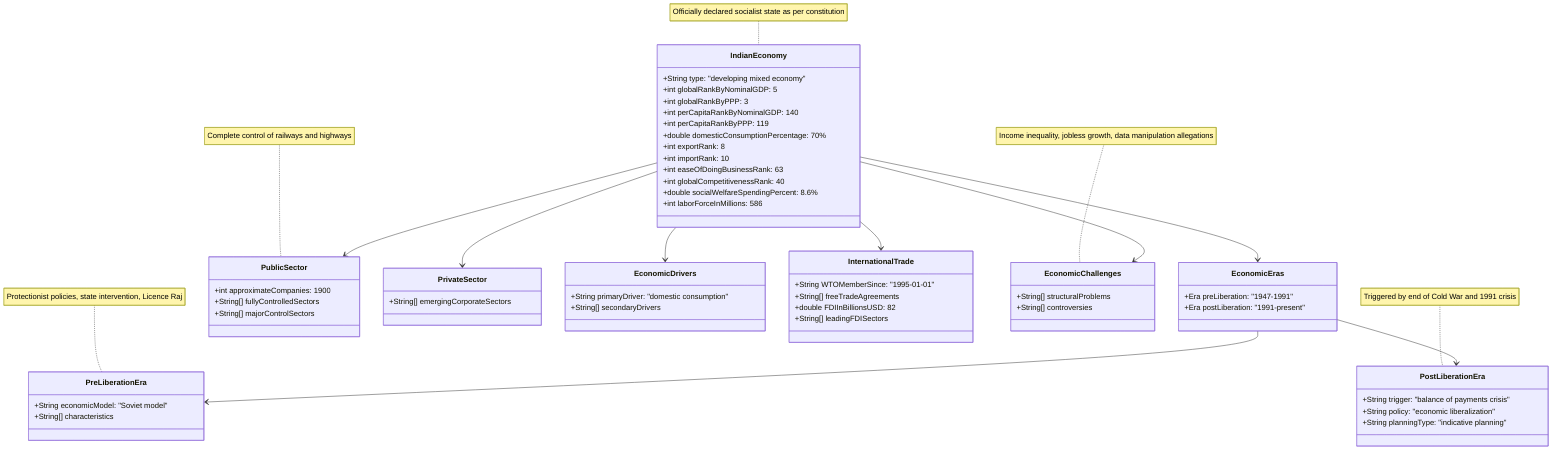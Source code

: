 classDiagram
    class IndianEconomy {
        +String type: "developing mixed economy"
        +int globalRankByNominalGDP: 5
        +int globalRankByPPP: 3
        +int perCapitaRankByNominalGDP: 140
        +int perCapitaRankByPPP: 119
        +double domesticConsumptionPercentage: 70%
        +int exportRank: 8
        +int importRank: 10
        +int easeOfDoingBusinessRank: 63
        +int globalCompetitivenessRank: 40
        +double socialWelfareSpendingPercent: 8.6%
        +int laborForceInMillions: 586
    }
    
    class EconomicEras {
        +Era preLiberation: "1947-1991"
        +Era postLiberation: "1991-present"
    }
    
    class PreLiberationEra {
        +String economicModel: "Soviet model"
        +String[] characteristics
    }
    
    class PostLiberationEra {
        +String trigger: "balance of payments crisis"
        +String policy: "economic liberalization"
        +String planningType: "indicative planning"
    }
    
    class PublicSector {
        +int approximateCompanies: 1900
        +String[] fullyControlledSectors
        +String[] majorControlSectors
    }
    
    class PrivateSector {
        +String[] emergingCorporateSectors
    }
    
    class EconomicDrivers {
        +String primaryDriver: "domestic consumption"
        +String[] secondaryDrivers
    }
    
    class InternationalTrade {
        +String WTOMemberSince: "1995-01-01"
        +String[] freeTradeAgreements
        +double FDIInBillionsUSD: 82
        +String[] leadingFDISectors
    }
    
    class EconomicChallenges {
        +String[] structuralProblems
        +String[] controversies
    }
    
    IndianEconomy --> EconomicEras
    EconomicEras --> PreLiberationEra
    EconomicEras --> PostLiberationEra
    IndianEconomy --> PublicSector
    IndianEconomy --> PrivateSector
    IndianEconomy --> EconomicDrivers
    IndianEconomy --> InternationalTrade
    IndianEconomy --> EconomicChallenges
    
    note for IndianEconomy "Officially declared socialist state as per constitution"
    note for PreLiberationEra "Protectionist policies, state intervention, Licence Raj"
    note for PostLiberationEra "Triggered by end of Cold War and 1991 crisis"
    note for PublicSector "Complete control of railways and highways"
    note for EconomicChallenges "Income inequality, jobless growth, data manipulation allegations"